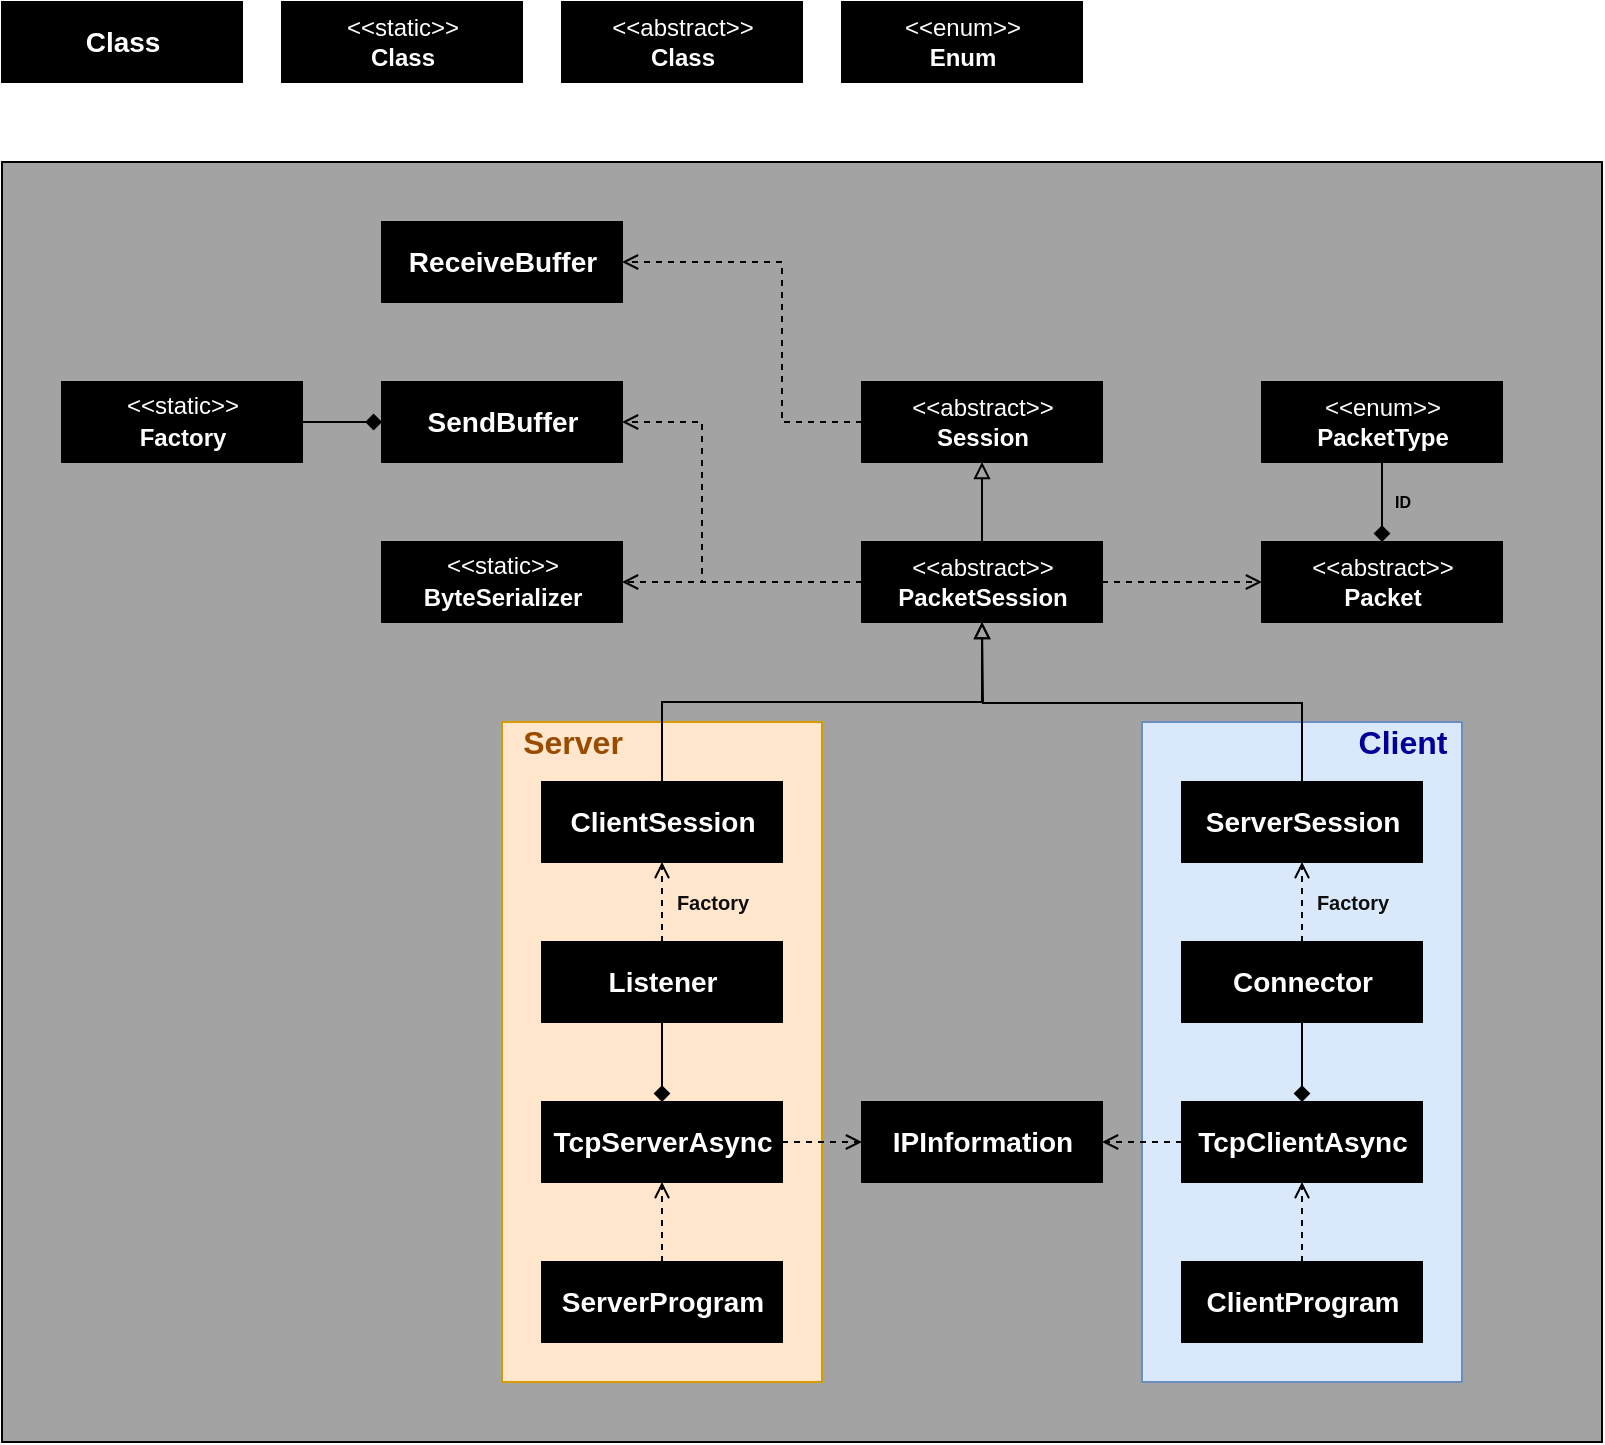 <mxfile version="15.0.6" type="device"><diagram id="C5RBs43oDa-KdzZeNtuy" name="Page-1"><mxGraphModel dx="1893" dy="2044" grid="1" gridSize="10" guides="1" tooltips="1" connect="1" arrows="1" fold="1" page="1" pageScale="1" pageWidth="827" pageHeight="1169" math="0" shadow="0"><root><mxCell id="WIyWlLk6GJQsqaUBKTNV-0"/><mxCell id="WIyWlLk6GJQsqaUBKTNV-1" parent="WIyWlLk6GJQsqaUBKTNV-0"/><mxCell id="5QfUAcuV9BxUj14jTxts-95" value="" style="rounded=0;whiteSpace=wrap;html=1;labelBackgroundColor=none;fontSize=8;fontColor=#000000;strokeColor=#000000;verticalAlign=middle;fillColor=#A3A3A3;" vertex="1" parent="WIyWlLk6GJQsqaUBKTNV-1"><mxGeometry x="-320" y="40" width="800" height="640" as="geometry"/></mxCell><mxCell id="5QfUAcuV9BxUj14jTxts-97" value="" style="rounded=0;whiteSpace=wrap;html=1;labelBackgroundColor=none;fontSize=8;strokeColor=#6c8ebf;verticalAlign=middle;fillColor=#dae8fc;" vertex="1" parent="WIyWlLk6GJQsqaUBKTNV-1"><mxGeometry x="250" y="320" width="160" height="330" as="geometry"/></mxCell><mxCell id="5QfUAcuV9BxUj14jTxts-94" value="" style="rounded=0;whiteSpace=wrap;html=1;labelBackgroundColor=none;fontSize=8;strokeColor=#d79b00;verticalAlign=middle;fillColor=#ffe6cc;" vertex="1" parent="WIyWlLk6GJQsqaUBKTNV-1"><mxGeometry x="-70" y="320" width="160" height="330" as="geometry"/></mxCell><mxCell id="5QfUAcuV9BxUj14jTxts-17" value="&lt;b&gt;&lt;font style=&quot;font-size: 14px&quot;&gt;Class&lt;/font&gt;&lt;/b&gt;" style="html=1;fontSize=10;verticalAlign=middle;fillColor=#000000;fontColor=#FFFFFF;" vertex="1" parent="WIyWlLk6GJQsqaUBKTNV-1"><mxGeometry x="-320" y="-40" width="120" height="40" as="geometry"/></mxCell><mxCell id="5QfUAcuV9BxUj14jTxts-21" value="&lt;span style=&quot;font-size: 12px&quot;&gt;&amp;lt;&amp;lt;static&amp;gt;&amp;gt;&lt;br&gt;&lt;b&gt;Class&lt;/b&gt;&lt;/span&gt;" style="html=1;fontSize=10;verticalAlign=middle;fillColor=#000000;fontColor=#FFFFFF;" vertex="1" parent="WIyWlLk6GJQsqaUBKTNV-1"><mxGeometry x="-180" y="-40" width="120" height="40" as="geometry"/></mxCell><mxCell id="5QfUAcuV9BxUj14jTxts-24" value="&lt;span style=&quot;font-size: 12px&quot;&gt;&amp;lt;&amp;lt;abstract&amp;gt;&amp;gt;&lt;br&gt;&lt;b&gt;Class&lt;/b&gt;&lt;/span&gt;" style="html=1;fontSize=10;verticalAlign=middle;fillColor=#000000;fontColor=#FFFFFF;" vertex="1" parent="WIyWlLk6GJQsqaUBKTNV-1"><mxGeometry x="-40" y="-40" width="120" height="40" as="geometry"/></mxCell><mxCell id="5QfUAcuV9BxUj14jTxts-88" style="edgeStyle=orthogonalEdgeStyle;rounded=0;orthogonalLoop=1;jettySize=auto;html=1;entryX=1;entryY=0.5;entryDx=0;entryDy=0;dashed=1;fontSize=8;fontColor=#000000;endArrow=open;endFill=0;" edge="1" parent="WIyWlLk6GJQsqaUBKTNV-1" source="5QfUAcuV9BxUj14jTxts-25" target="5QfUAcuV9BxUj14jTxts-42"><mxGeometry relative="1" as="geometry"><Array as="points"><mxPoint x="70" y="170"/><mxPoint x="70" y="90"/></Array></mxGeometry></mxCell><mxCell id="5QfUAcuV9BxUj14jTxts-25" value="&lt;span style=&quot;font-size: 12px&quot;&gt;&amp;lt;&amp;lt;abstract&amp;gt;&amp;gt;&lt;br&gt;&lt;b&gt;Session&lt;br&gt;&lt;/b&gt;&lt;/span&gt;" style="html=1;fontSize=10;verticalAlign=middle;fillColor=#000000;fontColor=#FFFFFF;" vertex="1" parent="WIyWlLk6GJQsqaUBKTNV-1"><mxGeometry x="110" y="150" width="120" height="40" as="geometry"/></mxCell><mxCell id="5QfUAcuV9BxUj14jTxts-28" style="edgeStyle=orthogonalEdgeStyle;rounded=0;orthogonalLoop=1;jettySize=auto;html=1;entryX=0.5;entryY=1;entryDx=0;entryDy=0;fontSize=10;fontColor=#FFFFFF;endArrow=block;endFill=0;" edge="1" parent="WIyWlLk6GJQsqaUBKTNV-1" source="5QfUAcuV9BxUj14jTxts-26" target="5QfUAcuV9BxUj14jTxts-25"><mxGeometry relative="1" as="geometry"/></mxCell><mxCell id="5QfUAcuV9BxUj14jTxts-82" style="edgeStyle=orthogonalEdgeStyle;rounded=0;orthogonalLoop=1;jettySize=auto;html=1;entryX=0;entryY=0.5;entryDx=0;entryDy=0;fontSize=8;fontColor=#000000;endArrow=open;endFill=0;dashed=1;" edge="1" parent="WIyWlLk6GJQsqaUBKTNV-1" source="5QfUAcuV9BxUj14jTxts-26" target="5QfUAcuV9BxUj14jTxts-33"><mxGeometry relative="1" as="geometry"/></mxCell><mxCell id="5QfUAcuV9BxUj14jTxts-86" style="edgeStyle=orthogonalEdgeStyle;rounded=0;orthogonalLoop=1;jettySize=auto;html=1;entryX=1;entryY=0.5;entryDx=0;entryDy=0;dashed=1;fontSize=8;fontColor=#000000;endArrow=open;endFill=0;entryPerimeter=0;" edge="1" parent="WIyWlLk6GJQsqaUBKTNV-1" source="5QfUAcuV9BxUj14jTxts-26" target="5QfUAcuV9BxUj14jTxts-80"><mxGeometry relative="1" as="geometry"/></mxCell><mxCell id="5QfUAcuV9BxUj14jTxts-87" style="edgeStyle=orthogonalEdgeStyle;rounded=0;orthogonalLoop=1;jettySize=auto;html=1;entryX=1;entryY=0.5;entryDx=0;entryDy=0;dashed=1;fontSize=8;fontColor=#000000;endArrow=open;endFill=0;" edge="1" parent="WIyWlLk6GJQsqaUBKTNV-1" source="5QfUAcuV9BxUj14jTxts-26" target="5QfUAcuV9BxUj14jTxts-43"><mxGeometry relative="1" as="geometry"><Array as="points"><mxPoint x="30" y="250"/><mxPoint x="30" y="170"/></Array></mxGeometry></mxCell><mxCell id="5QfUAcuV9BxUj14jTxts-26" value="&lt;span style=&quot;font-size: 12px&quot;&gt;&amp;lt;&amp;lt;abstract&amp;gt;&amp;gt;&lt;br&gt;&lt;b&gt;PacketSession&lt;br&gt;&lt;/b&gt;&lt;/span&gt;" style="html=1;fontSize=10;verticalAlign=middle;fillColor=#000000;fontColor=#FFFFFF;" vertex="1" parent="WIyWlLk6GJQsqaUBKTNV-1"><mxGeometry x="110" y="230" width="120" height="40" as="geometry"/></mxCell><mxCell id="5QfUAcuV9BxUj14jTxts-30" style="edgeStyle=orthogonalEdgeStyle;rounded=0;orthogonalLoop=1;jettySize=auto;html=1;entryX=0.5;entryY=1;entryDx=0;entryDy=0;fontSize=10;fontColor=#FFFFFF;endArrow=block;endFill=0;exitX=0.5;exitY=0;exitDx=0;exitDy=0;" edge="1" parent="WIyWlLk6GJQsqaUBKTNV-1" source="5QfUAcuV9BxUj14jTxts-29" target="5QfUAcuV9BxUj14jTxts-26"><mxGeometry relative="1" as="geometry"/></mxCell><mxCell id="5QfUAcuV9BxUj14jTxts-29" value="&lt;b&gt;&lt;font style=&quot;font-size: 14px&quot;&gt;ClientSession&lt;/font&gt;&lt;/b&gt;&lt;span style=&quot;font-size: 12px&quot;&gt;&lt;b&gt;&lt;br&gt;&lt;/b&gt;&lt;/span&gt;" style="html=1;fontSize=10;verticalAlign=middle;fillColor=#000000;fontColor=#FFFFFF;" vertex="1" parent="WIyWlLk6GJQsqaUBKTNV-1"><mxGeometry x="-50" y="350" width="120" height="40" as="geometry"/></mxCell><mxCell id="5QfUAcuV9BxUj14jTxts-32" style="edgeStyle=orthogonalEdgeStyle;rounded=0;orthogonalLoop=1;jettySize=auto;html=1;fontSize=10;fontColor=#FFFFFF;endArrow=block;endFill=0;exitX=0.5;exitY=0;exitDx=0;exitDy=0;" edge="1" parent="WIyWlLk6GJQsqaUBKTNV-1" source="5QfUAcuV9BxUj14jTxts-31"><mxGeometry relative="1" as="geometry"><mxPoint x="170" y="270" as="targetPoint"/></mxGeometry></mxCell><mxCell id="5QfUAcuV9BxUj14jTxts-31" value="&lt;b&gt;&lt;font style=&quot;font-size: 14px&quot;&gt;ServerSession&lt;/font&gt;&lt;/b&gt;&lt;span style=&quot;font-size: 12px&quot;&gt;&lt;b&gt;&lt;br&gt;&lt;/b&gt;&lt;/span&gt;" style="html=1;fontSize=10;verticalAlign=middle;fillColor=#000000;fontColor=#FFFFFF;" vertex="1" parent="WIyWlLk6GJQsqaUBKTNV-1"><mxGeometry x="270" y="350" width="120" height="40" as="geometry"/></mxCell><mxCell id="5QfUAcuV9BxUj14jTxts-33" value="&lt;span style=&quot;font-size: 12px&quot;&gt;&amp;lt;&amp;lt;abstract&amp;gt;&amp;gt;&lt;br&gt;&lt;b&gt;Packet&lt;/b&gt;&lt;/span&gt;" style="html=1;fontSize=10;verticalAlign=middle;fillColor=#000000;fontColor=#FFFFFF;" vertex="1" parent="WIyWlLk6GJQsqaUBKTNV-1"><mxGeometry x="310" y="230" width="120" height="40" as="geometry"/></mxCell><mxCell id="5QfUAcuV9BxUj14jTxts-36" value="&lt;span style=&quot;font-size: 12px&quot;&gt;&amp;lt;&amp;lt;enum&amp;gt;&amp;gt;&lt;/span&gt;&lt;br style=&quot;font-size: 12px&quot;&gt;&lt;b style=&quot;font-size: 12px&quot;&gt;Enum&lt;/b&gt;" style="html=1;fontSize=10;verticalAlign=middle;fillColor=#000000;fontColor=#FFFFFF;" vertex="1" parent="WIyWlLk6GJQsqaUBKTNV-1"><mxGeometry x="100" y="-40" width="120" height="40" as="geometry"/></mxCell><mxCell id="5QfUAcuV9BxUj14jTxts-38" style="edgeStyle=orthogonalEdgeStyle;rounded=0;orthogonalLoop=1;jettySize=auto;html=1;entryX=0.5;entryY=0;entryDx=0;entryDy=0;fontSize=10;fontColor=#FFFFFF;endArrow=diamond;endFill=1;" edge="1" parent="WIyWlLk6GJQsqaUBKTNV-1" source="5QfUAcuV9BxUj14jTxts-37" target="5QfUAcuV9BxUj14jTxts-33"><mxGeometry relative="1" as="geometry"/></mxCell><mxCell id="5QfUAcuV9BxUj14jTxts-37" value="&lt;span style=&quot;font-size: 12px&quot;&gt;&amp;lt;&amp;lt;enum&amp;gt;&amp;gt;&lt;/span&gt;&lt;br style=&quot;font-size: 12px&quot;&gt;&lt;b style=&quot;font-size: 12px&quot;&gt;PacketType&lt;/b&gt;" style="html=1;fontSize=10;verticalAlign=middle;fillColor=#000000;fontColor=#FFFFFF;" vertex="1" parent="WIyWlLk6GJQsqaUBKTNV-1"><mxGeometry x="310" y="150" width="120" height="40" as="geometry"/></mxCell><mxCell id="5QfUAcuV9BxUj14jTxts-39" value="&lt;b&gt;&lt;font style=&quot;font-size: 14px&quot;&gt;Connector&lt;/font&gt;&lt;/b&gt;" style="html=1;fontSize=10;verticalAlign=middle;fillColor=#000000;fontColor=#FFFFFF;" vertex="1" parent="WIyWlLk6GJQsqaUBKTNV-1"><mxGeometry x="270" y="430" width="120" height="40" as="geometry"/></mxCell><mxCell id="5QfUAcuV9BxUj14jTxts-40" value="&lt;b&gt;&lt;font style=&quot;font-size: 14px&quot;&gt;IPInformation&lt;br&gt;&lt;/font&gt;&lt;/b&gt;" style="html=1;fontSize=10;verticalAlign=middle;fillColor=#000000;fontColor=#FFFFFF;" vertex="1" parent="WIyWlLk6GJQsqaUBKTNV-1"><mxGeometry x="110" y="510" width="120" height="40" as="geometry"/></mxCell><mxCell id="5QfUAcuV9BxUj14jTxts-55" style="edgeStyle=orthogonalEdgeStyle;rounded=0;orthogonalLoop=1;jettySize=auto;html=1;entryX=0.5;entryY=0;entryDx=0;entryDy=0;fontSize=10;fontColor=#FFFFFF;endArrow=diamond;endFill=1;" edge="1" parent="WIyWlLk6GJQsqaUBKTNV-1" source="5QfUAcuV9BxUj14jTxts-41" target="5QfUAcuV9BxUj14jTxts-46"><mxGeometry relative="1" as="geometry"/></mxCell><mxCell id="5QfUAcuV9BxUj14jTxts-56" style="edgeStyle=orthogonalEdgeStyle;rounded=0;orthogonalLoop=1;jettySize=auto;html=1;entryX=0.5;entryY=1;entryDx=0;entryDy=0;fontSize=10;fontColor=#FFFFFF;endArrow=open;endFill=0;dashed=1;" edge="1" parent="WIyWlLk6GJQsqaUBKTNV-1" source="5QfUAcuV9BxUj14jTxts-41" target="5QfUAcuV9BxUj14jTxts-29"><mxGeometry relative="1" as="geometry"/></mxCell><mxCell id="5QfUAcuV9BxUj14jTxts-41" value="&lt;b&gt;&lt;font style=&quot;font-size: 14px&quot;&gt;Listener&lt;br&gt;&lt;/font&gt;&lt;/b&gt;" style="html=1;fontSize=10;verticalAlign=middle;fillColor=#000000;fontColor=#FFFFFF;" vertex="1" parent="WIyWlLk6GJQsqaUBKTNV-1"><mxGeometry x="-50" y="430" width="120" height="40" as="geometry"/></mxCell><mxCell id="5QfUAcuV9BxUj14jTxts-42" value="&lt;b&gt;&lt;font style=&quot;font-size: 14px&quot;&gt;ReceiveBuffer&lt;br&gt;&lt;/font&gt;&lt;/b&gt;" style="html=1;fontSize=10;verticalAlign=middle;fillColor=#000000;fontColor=#FFFFFF;" vertex="1" parent="WIyWlLk6GJQsqaUBKTNV-1"><mxGeometry x="-130" y="70" width="120" height="40" as="geometry"/></mxCell><mxCell id="5QfUAcuV9BxUj14jTxts-43" value="&lt;b&gt;&lt;font style=&quot;font-size: 14px&quot;&gt;SendBuffer&lt;br&gt;&lt;/font&gt;&lt;/b&gt;" style="html=1;fontSize=10;verticalAlign=middle;fillColor=#000000;fontColor=#FFFFFF;" vertex="1" parent="WIyWlLk6GJQsqaUBKTNV-1"><mxGeometry x="-130" y="150" width="120" height="40" as="geometry"/></mxCell><mxCell id="5QfUAcuV9BxUj14jTxts-62" style="edgeStyle=orthogonalEdgeStyle;rounded=0;orthogonalLoop=1;jettySize=auto;html=1;entryX=0;entryY=0.5;entryDx=0;entryDy=0;dashed=1;fontSize=10;fontColor=#FFFFFF;endArrow=open;endFill=0;" edge="1" parent="WIyWlLk6GJQsqaUBKTNV-1" source="5QfUAcuV9BxUj14jTxts-46" target="5QfUAcuV9BxUj14jTxts-40"><mxGeometry relative="1" as="geometry"/></mxCell><mxCell id="5QfUAcuV9BxUj14jTxts-46" value="&lt;b&gt;&lt;font style=&quot;font-size: 14px&quot;&gt;TcpServerAsync&lt;br&gt;&lt;/font&gt;&lt;/b&gt;" style="html=1;fontSize=10;verticalAlign=middle;fillColor=#000000;fontColor=#FFFFFF;" vertex="1" parent="WIyWlLk6GJQsqaUBKTNV-1"><mxGeometry x="-50" y="510" width="120" height="40" as="geometry"/></mxCell><mxCell id="5QfUAcuV9BxUj14jTxts-64" style="edgeStyle=orthogonalEdgeStyle;rounded=0;orthogonalLoop=1;jettySize=auto;html=1;dashed=1;fontSize=10;fontColor=#FFFFFF;endArrow=open;endFill=0;entryX=0.5;entryY=1;entryDx=0;entryDy=0;" edge="1" parent="WIyWlLk6GJQsqaUBKTNV-1" source="5QfUAcuV9BxUj14jTxts-47" target="5QfUAcuV9BxUj14jTxts-46"><mxGeometry relative="1" as="geometry"><mxPoint x="10" y="570" as="targetPoint"/></mxGeometry></mxCell><mxCell id="5QfUAcuV9BxUj14jTxts-47" value="&lt;b&gt;&lt;font style=&quot;font-size: 14px&quot;&gt;ServerProgram&lt;br&gt;&lt;/font&gt;&lt;/b&gt;" style="html=1;fontSize=10;verticalAlign=middle;fillColor=#000000;fontColor=#FFFFFF;" vertex="1" parent="WIyWlLk6GJQsqaUBKTNV-1"><mxGeometry x="-50" y="590" width="120" height="40" as="geometry"/></mxCell><mxCell id="5QfUAcuV9BxUj14jTxts-63" style="edgeStyle=orthogonalEdgeStyle;rounded=0;orthogonalLoop=1;jettySize=auto;html=1;entryX=1;entryY=0.5;entryDx=0;entryDy=0;dashed=1;fontSize=10;fontColor=#FFFFFF;endArrow=open;endFill=0;" edge="1" parent="WIyWlLk6GJQsqaUBKTNV-1" source="5QfUAcuV9BxUj14jTxts-48" target="5QfUAcuV9BxUj14jTxts-40"><mxGeometry relative="1" as="geometry"/></mxCell><mxCell id="5QfUAcuV9BxUj14jTxts-48" value="&lt;b&gt;&lt;font style=&quot;font-size: 14px&quot;&gt;TcpClientAsync&lt;br&gt;&lt;/font&gt;&lt;/b&gt;" style="html=1;fontSize=10;verticalAlign=middle;fillColor=#000000;fontColor=#FFFFFF;" vertex="1" parent="WIyWlLk6GJQsqaUBKTNV-1"><mxGeometry x="270" y="510" width="120" height="40" as="geometry"/></mxCell><mxCell id="5QfUAcuV9BxUj14jTxts-65" style="edgeStyle=orthogonalEdgeStyle;rounded=0;orthogonalLoop=1;jettySize=auto;html=1;entryX=0.5;entryY=1;entryDx=0;entryDy=0;dashed=1;fontSize=10;fontColor=#FFFFFF;endArrow=open;endFill=0;" edge="1" parent="WIyWlLk6GJQsqaUBKTNV-1" source="5QfUAcuV9BxUj14jTxts-49" target="5QfUAcuV9BxUj14jTxts-48"><mxGeometry relative="1" as="geometry"/></mxCell><mxCell id="5QfUAcuV9BxUj14jTxts-49" value="&lt;b&gt;&lt;font style=&quot;font-size: 14px&quot;&gt;ClientProgram&lt;br&gt;&lt;/font&gt;&lt;/b&gt;" style="html=1;fontSize=10;verticalAlign=middle;fillColor=#000000;fontColor=#FFFFFF;" vertex="1" parent="WIyWlLk6GJQsqaUBKTNV-1"><mxGeometry x="270" y="590" width="120" height="40" as="geometry"/></mxCell><mxCell id="5QfUAcuV9BxUj14jTxts-58" style="edgeStyle=orthogonalEdgeStyle;rounded=0;orthogonalLoop=1;jettySize=auto;html=1;entryX=0.5;entryY=0;entryDx=0;entryDy=0;fontSize=10;fontColor=#FFFFFF;endArrow=diamond;endFill=1;exitX=0.5;exitY=1;exitDx=0;exitDy=0;" edge="1" parent="WIyWlLk6GJQsqaUBKTNV-1" source="5QfUAcuV9BxUj14jTxts-39" target="5QfUAcuV9BxUj14jTxts-48"><mxGeometry relative="1" as="geometry"><mxPoint x="180" y="480" as="sourcePoint"/><mxPoint x="180" y="520" as="targetPoint"/><Array as="points"><mxPoint x="330" y="490"/><mxPoint x="330" y="490"/></Array></mxGeometry></mxCell><mxCell id="5QfUAcuV9BxUj14jTxts-59" style="edgeStyle=orthogonalEdgeStyle;rounded=0;orthogonalLoop=1;jettySize=auto;html=1;entryX=0.5;entryY=1;entryDx=0;entryDy=0;fontSize=10;fontColor=#FFFFFF;endArrow=open;endFill=0;dashed=1;exitX=0.5;exitY=0;exitDx=0;exitDy=0;" edge="1" parent="WIyWlLk6GJQsqaUBKTNV-1" source="5QfUAcuV9BxUj14jTxts-39" target="5QfUAcuV9BxUj14jTxts-31"><mxGeometry relative="1" as="geometry"><mxPoint x="180" y="440" as="sourcePoint"/><mxPoint x="180" y="400.0" as="targetPoint"/></mxGeometry></mxCell><mxCell id="5QfUAcuV9BxUj14jTxts-66" value="Factory" style="text;html=1;align=center;verticalAlign=middle;resizable=0;points=[];autosize=1;strokeColor=none;fillColor=none;fontSize=10;fontColor=#0F0F0F;fontStyle=1" vertex="1" parent="WIyWlLk6GJQsqaUBKTNV-1"><mxGeometry x="10" y="400" width="50" height="20" as="geometry"/></mxCell><mxCell id="5QfUAcuV9BxUj14jTxts-67" value="Factory" style="text;html=1;align=center;verticalAlign=middle;resizable=0;points=[];autosize=1;strokeColor=none;fillColor=none;fontSize=10;fontColor=#0F0F0F;fontStyle=1" vertex="1" parent="WIyWlLk6GJQsqaUBKTNV-1"><mxGeometry x="330" y="400" width="50" height="20" as="geometry"/></mxCell><mxCell id="5QfUAcuV9BxUj14jTxts-80" value="&lt;span style=&quot;font-size: 12px&quot;&gt;&amp;lt;&amp;lt;static&amp;gt;&amp;gt;&lt;/span&gt;&lt;br style=&quot;font-size: 12px&quot;&gt;&lt;b style=&quot;font-size: 12px&quot;&gt;ByteSerializer&lt;/b&gt;&lt;b&gt;&lt;font style=&quot;font-size: 14px&quot;&gt;&lt;br&gt;&lt;/font&gt;&lt;/b&gt;" style="html=1;fontSize=10;verticalAlign=middle;fillColor=#000000;fontColor=#FFFFFF;" vertex="1" parent="WIyWlLk6GJQsqaUBKTNV-1"><mxGeometry x="-130" y="230" width="120" height="40" as="geometry"/></mxCell><mxCell id="5QfUAcuV9BxUj14jTxts-83" value="ID" style="text;html=1;align=center;verticalAlign=middle;resizable=0;points=[];autosize=1;strokeColor=none;fillColor=none;fontSize=8;fontColor=#000000;fontStyle=1" vertex="1" parent="WIyWlLk6GJQsqaUBKTNV-1"><mxGeometry x="365" y="200" width="30" height="20" as="geometry"/></mxCell><mxCell id="5QfUAcuV9BxUj14jTxts-93" style="edgeStyle=orthogonalEdgeStyle;rounded=0;orthogonalLoop=1;jettySize=auto;html=1;entryX=0;entryY=0.5;entryDx=0;entryDy=0;fontSize=8;fontColor=#000000;endArrow=diamond;endFill=1;" edge="1" parent="WIyWlLk6GJQsqaUBKTNV-1" source="5QfUAcuV9BxUj14jTxts-89" target="5QfUAcuV9BxUj14jTxts-43"><mxGeometry relative="1" as="geometry"/></mxCell><mxCell id="5QfUAcuV9BxUj14jTxts-89" value="&lt;span style=&quot;font-size: 12px&quot;&gt;&amp;lt;&amp;lt;static&amp;gt;&amp;gt;&lt;/span&gt;&lt;br style=&quot;font-size: 12px&quot;&gt;&lt;b style=&quot;font-size: 12px&quot;&gt;Factory&lt;/b&gt;&lt;b&gt;&lt;font style=&quot;font-size: 14px&quot;&gt;&lt;br&gt;&lt;/font&gt;&lt;/b&gt;" style="html=1;fontSize=10;verticalAlign=middle;fillColor=#000000;fontColor=#FFFFFF;" vertex="1" parent="WIyWlLk6GJQsqaUBKTNV-1"><mxGeometry x="-290" y="150" width="120" height="40" as="geometry"/></mxCell><mxCell id="5QfUAcuV9BxUj14jTxts-96" value="&lt;b&gt;&lt;font style=&quot;font-size: 16px&quot;&gt;Server&lt;/font&gt;&lt;/b&gt;" style="text;html=1;align=center;verticalAlign=middle;resizable=0;points=[];autosize=1;fontSize=8;fontColor=#994C00;" vertex="1" parent="WIyWlLk6GJQsqaUBKTNV-1"><mxGeometry x="-70" y="320" width="70" height="20" as="geometry"/></mxCell><mxCell id="5QfUAcuV9BxUj14jTxts-98" value="&lt;b&gt;&lt;font style=&quot;font-size: 16px&quot;&gt;Client&lt;/font&gt;&lt;/b&gt;" style="text;html=1;align=center;verticalAlign=middle;resizable=0;points=[];autosize=1;fontSize=8;fontColor=#000099;" vertex="1" parent="WIyWlLk6GJQsqaUBKTNV-1"><mxGeometry x="350" y="320" width="60" height="20" as="geometry"/></mxCell></root></mxGraphModel></diagram></mxfile>
